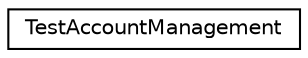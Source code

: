 digraph "Graphical Class Hierarchy"
{
  edge [fontname="Helvetica",fontsize="10",labelfontname="Helvetica",labelfontsize="10"];
  node [fontname="Helvetica",fontsize="10",shape=record];
  rankdir="LR";
  Node0 [label="TestAccountManagement",height=0.2,width=0.4,color="black", fillcolor="white", style="filled",URL="$classTestAccountManagement.html"];
}
